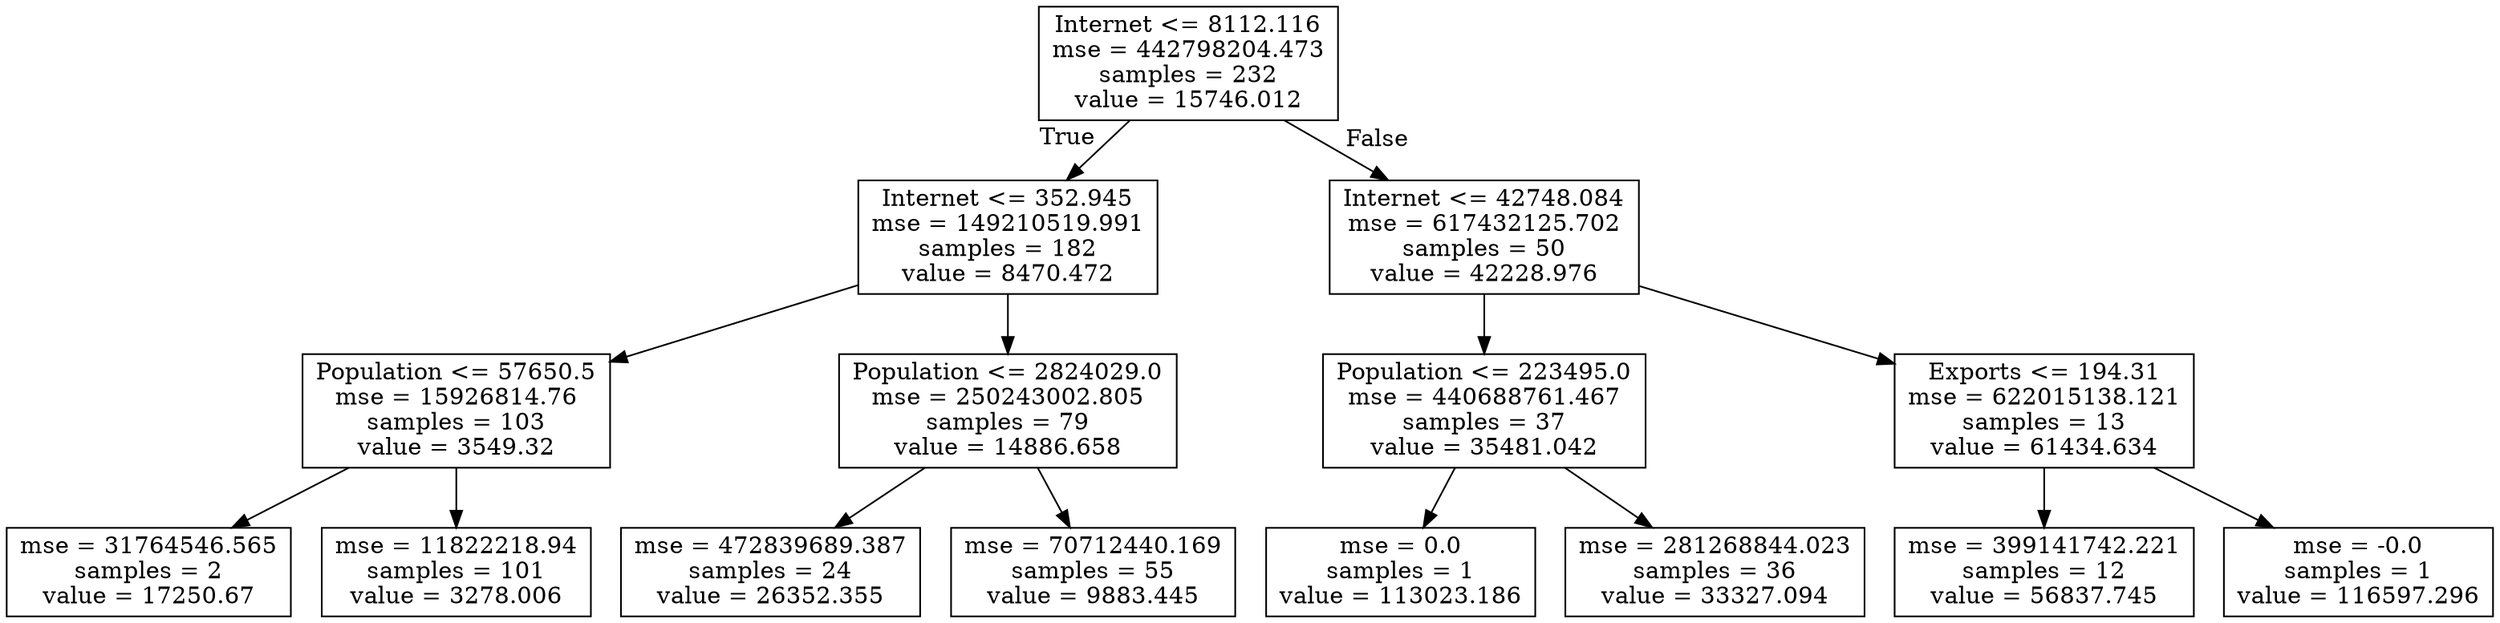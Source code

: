 digraph Tree {
node [shape=box] ;
0 [label="Internet <= 8112.116\nmse = 442798204.473\nsamples = 232\nvalue = 15746.012"] ;
1 [label="Internet <= 352.945\nmse = 149210519.991\nsamples = 182\nvalue = 8470.472"] ;
0 -> 1 [labeldistance=2.5, labelangle=45, headlabel="True"] ;
2 [label="Population <= 57650.5\nmse = 15926814.76\nsamples = 103\nvalue = 3549.32"] ;
1 -> 2 ;
3 [label="mse = 31764546.565\nsamples = 2\nvalue = 17250.67"] ;
2 -> 3 ;
4 [label="mse = 11822218.94\nsamples = 101\nvalue = 3278.006"] ;
2 -> 4 ;
5 [label="Population <= 2824029.0\nmse = 250243002.805\nsamples = 79\nvalue = 14886.658"] ;
1 -> 5 ;
6 [label="mse = 472839689.387\nsamples = 24\nvalue = 26352.355"] ;
5 -> 6 ;
7 [label="mse = 70712440.169\nsamples = 55\nvalue = 9883.445"] ;
5 -> 7 ;
8 [label="Internet <= 42748.084\nmse = 617432125.702\nsamples = 50\nvalue = 42228.976"] ;
0 -> 8 [labeldistance=2.5, labelangle=-45, headlabel="False"] ;
9 [label="Population <= 223495.0\nmse = 440688761.467\nsamples = 37\nvalue = 35481.042"] ;
8 -> 9 ;
10 [label="mse = 0.0\nsamples = 1\nvalue = 113023.186"] ;
9 -> 10 ;
11 [label="mse = 281268844.023\nsamples = 36\nvalue = 33327.094"] ;
9 -> 11 ;
12 [label="Exports <= 194.31\nmse = 622015138.121\nsamples = 13\nvalue = 61434.634"] ;
8 -> 12 ;
13 [label="mse = 399141742.221\nsamples = 12\nvalue = 56837.745"] ;
12 -> 13 ;
14 [label="mse = -0.0\nsamples = 1\nvalue = 116597.296"] ;
12 -> 14 ;
}